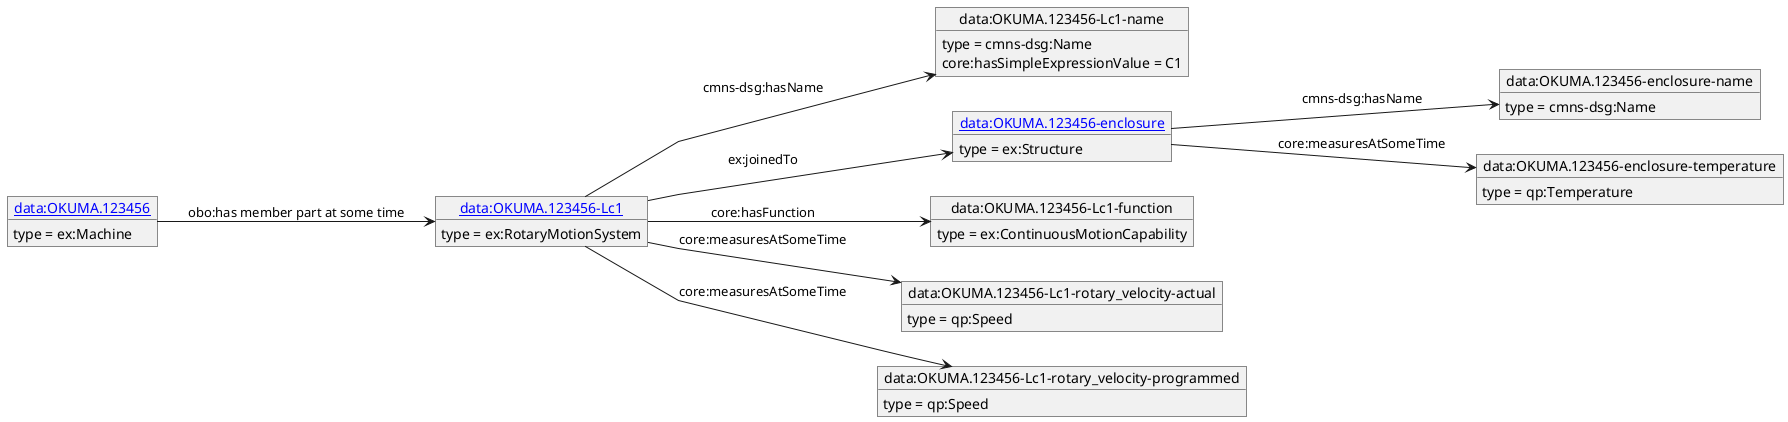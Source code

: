 @startuml
skinparam linetype polyline
left to right direction
object "[[./OKUMA.123456-Lc1.html data:OKUMA.123456-Lc1]]" as o1 {
 type = ex:RotaryMotionSystem
 }
object "data:OKUMA.123456-Lc1-name" as o2 {
 type = cmns-dsg:Name
 }
object "[[./OKUMA.123456-enclosure.html data:OKUMA.123456-enclosure]]" as o3 {
 type = ex:Structure
 }
object "data:OKUMA.123456-enclosure-name" as o4 {
 type = cmns-dsg:Name
 }
object "data:OKUMA.123456-enclosure-temperature" as o5 {
 type = qp:Temperature
 }
object "data:OKUMA.123456-Lc1-function" as o6 {
 type = ex:ContinuousMotionCapability
 }
object "data:OKUMA.123456-Lc1-rotary_velocity-actual" as o7 {
 type = qp:Speed
 }
object "data:OKUMA.123456-Lc1-rotary_velocity-programmed" as o8 {
 type = qp:Speed
 }
object "[[./OKUMA.123456.html data:OKUMA.123456]]" as o9 {
 type = ex:Machine
 }
o1 --> o2 : cmns-dsg:hasName
o2 : core:hasSimpleExpressionValue = C1
o1 --> o3 : ex:joinedTo
o3 --> o4 : cmns-dsg:hasName
o3 --> o5 : core:measuresAtSomeTime
o1 --> o6 : core:hasFunction
o1 --> o7 : core:measuresAtSomeTime
o1 --> o8 : core:measuresAtSomeTime
o9 --> o1 : obo:has member part at some time
@enduml
